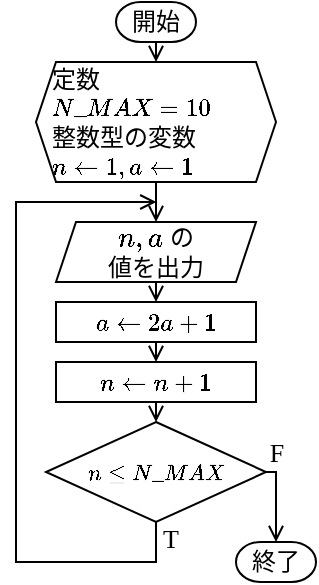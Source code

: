 <mxfile version="26.2.2">
  <diagram name="ページ1" id="Do2R8YbBjsIG0Oqwl3gb">
    <mxGraphModel dx="2214" dy="1518" grid="1" gridSize="10" guides="1" tooltips="1" connect="1" arrows="1" fold="1" page="1" pageScale="1" pageWidth="827" pageHeight="1169" math="1" shadow="0">
      <root>
        <mxCell id="0" />
        <mxCell id="1" parent="0" />
        <mxCell id="dQL6wDx0h7eH1XYwRV4I-1" style="edgeStyle=orthogonalEdgeStyle;shape=connector;rounded=0;orthogonalLoop=1;jettySize=auto;html=1;exitX=0.5;exitY=1;exitDx=0;exitDy=0;exitPerimeter=0;entryX=0.5;entryY=0;entryDx=0;entryDy=0;strokeColor=default;align=center;verticalAlign=middle;fontFamily=Helvetica;fontSize=11;fontColor=default;labelBackgroundColor=default;endArrow=open;endFill=0;" edge="1" parent="1" source="dQL6wDx0h7eH1XYwRV4I-2" target="dQL6wDx0h7eH1XYwRV4I-4">
          <mxGeometry relative="1" as="geometry" />
        </mxCell>
        <mxCell id="dQL6wDx0h7eH1XYwRV4I-2" value="開始" style="strokeWidth=1;html=1;shape=mxgraph.flowchart.terminator;whiteSpace=wrap;fontFamily=Lucida Console;fontSize=12;" vertex="1" parent="1">
          <mxGeometry x="-1340" y="-30" width="40" height="20" as="geometry" />
        </mxCell>
        <mxCell id="dQL6wDx0h7eH1XYwRV4I-53" style="edgeStyle=orthogonalEdgeStyle;shape=connector;rounded=0;orthogonalLoop=1;jettySize=auto;html=1;exitX=0.5;exitY=1;exitDx=0;exitDy=0;entryX=0.5;entryY=0;entryDx=0;entryDy=0;strokeColor=default;align=center;verticalAlign=middle;fontFamily=Helvetica;fontSize=11;fontColor=default;labelBackgroundColor=default;endArrow=open;endFill=0;" edge="1" parent="1" source="dQL6wDx0h7eH1XYwRV4I-4" target="dQL6wDx0h7eH1XYwRV4I-45">
          <mxGeometry relative="1" as="geometry" />
        </mxCell>
        <mxCell id="dQL6wDx0h7eH1XYwRV4I-4" value="&lt;font face=&quot;Lucida Console&quot;&gt;&amp;nbsp; 定数&lt;/font&gt;&lt;div&gt;&lt;font face=&quot;Lucida Console&quot;&gt;&amp;nbsp; \(N\_MAX = 10\)&lt;/font&gt;&lt;div&gt;&lt;font face=&quot;Lucida Console&quot;&gt;&amp;nbsp; 整数型の変数&lt;br&gt;&lt;/font&gt;&lt;div&gt;&lt;font face=&quot;Lucida Console&quot;&gt;&amp;nbsp; \(n \leftarrow 1, a \leftarrow 1 \)&lt;/font&gt;&lt;/div&gt;&lt;/div&gt;&lt;/div&gt;" style="shape=hexagon;perimeter=hexagonPerimeter2;whiteSpace=wrap;html=1;fixedSize=1;align=left;size=10;fontSize=12;" vertex="1" parent="1">
          <mxGeometry x="-1380" width="120" height="60" as="geometry" />
        </mxCell>
        <mxCell id="dQL6wDx0h7eH1XYwRV4I-43" value="終了" style="strokeWidth=1;html=1;shape=mxgraph.flowchart.terminator;whiteSpace=wrap;fontFamily=Lucida Console;fontSize=12;" vertex="1" parent="1">
          <mxGeometry x="-1280" y="240" width="40" height="20" as="geometry" />
        </mxCell>
        <mxCell id="dQL6wDx0h7eH1XYwRV4I-52" style="edgeStyle=orthogonalEdgeStyle;shape=connector;rounded=0;orthogonalLoop=1;jettySize=auto;html=1;exitX=0.5;exitY=1;exitDx=0;exitDy=0;entryX=0.5;entryY=0;entryDx=0;entryDy=0;strokeColor=default;align=center;verticalAlign=middle;fontFamily=Helvetica;fontSize=11;fontColor=default;labelBackgroundColor=default;endArrow=open;endFill=0;" edge="1" parent="1" source="dQL6wDx0h7eH1XYwRV4I-45" target="dQL6wDx0h7eH1XYwRV4I-46">
          <mxGeometry relative="1" as="geometry" />
        </mxCell>
        <mxCell id="dQL6wDx0h7eH1XYwRV4I-45" value="\(n, a\) の&lt;div&gt;値&lt;span style=&quot;background-color: transparent; color: light-dark(rgb(0, 0, 0), rgb(255, 255, 255));&quot;&gt;を出力&lt;/span&gt;&lt;/div&gt;" style="shape=parallelogram;perimeter=parallelogramPerimeter;whiteSpace=wrap;html=1;fixedSize=1;size=10;" vertex="1" parent="1">
          <mxGeometry x="-1370" y="80" width="100" height="30" as="geometry" />
        </mxCell>
        <mxCell id="dQL6wDx0h7eH1XYwRV4I-51" style="edgeStyle=orthogonalEdgeStyle;shape=connector;rounded=0;orthogonalLoop=1;jettySize=auto;html=1;exitX=0.5;exitY=1;exitDx=0;exitDy=0;entryX=0.5;entryY=0;entryDx=0;entryDy=0;strokeColor=default;align=center;verticalAlign=middle;fontFamily=Helvetica;fontSize=11;fontColor=default;labelBackgroundColor=default;endArrow=open;endFill=0;" edge="1" parent="1" source="dQL6wDx0h7eH1XYwRV4I-46" target="dQL6wDx0h7eH1XYwRV4I-47">
          <mxGeometry relative="1" as="geometry" />
        </mxCell>
        <mxCell id="dQL6wDx0h7eH1XYwRV4I-46" value="\(a\leftarrow 2 a + 1\)" style="rounded=0;whiteSpace=wrap;html=1;fontFamily=Lucida Console;fontSize=12;" vertex="1" parent="1">
          <mxGeometry x="-1370" y="120" width="100" height="20" as="geometry" />
        </mxCell>
        <mxCell id="dQL6wDx0h7eH1XYwRV4I-50" style="edgeStyle=orthogonalEdgeStyle;shape=connector;rounded=0;orthogonalLoop=1;jettySize=auto;html=1;exitX=0.5;exitY=1;exitDx=0;exitDy=0;entryX=0.5;entryY=0;entryDx=0;entryDy=0;strokeColor=default;align=center;verticalAlign=middle;fontFamily=Helvetica;fontSize=11;fontColor=default;labelBackgroundColor=default;endArrow=open;endFill=0;" edge="1" parent="1" source="dQL6wDx0h7eH1XYwRV4I-47" target="dQL6wDx0h7eH1XYwRV4I-48">
          <mxGeometry relative="1" as="geometry" />
        </mxCell>
        <mxCell id="dQL6wDx0h7eH1XYwRV4I-47" value="\(n\leftarrow n + 1\)" style="rounded=0;whiteSpace=wrap;html=1;fontFamily=Lucida Console;fontSize=12;" vertex="1" parent="1">
          <mxGeometry x="-1370" y="150" width="100" height="20" as="geometry" />
        </mxCell>
        <mxCell id="dQL6wDx0h7eH1XYwRV4I-54" style="edgeStyle=orthogonalEdgeStyle;shape=connector;rounded=0;orthogonalLoop=1;jettySize=auto;html=1;exitX=0.5;exitY=1;exitDx=0;exitDy=0;strokeColor=default;align=center;verticalAlign=middle;fontFamily=Helvetica;fontSize=11;fontColor=default;labelBackgroundColor=default;endArrow=open;endFill=0;" edge="1" parent="1" source="dQL6wDx0h7eH1XYwRV4I-48">
          <mxGeometry relative="1" as="geometry">
            <mxPoint x="-1319.843" y="70" as="targetPoint" />
            <Array as="points">
              <mxPoint x="-1320" y="250" />
              <mxPoint x="-1390" y="250" />
              <mxPoint x="-1390" y="70" />
            </Array>
          </mxGeometry>
        </mxCell>
        <mxCell id="dQL6wDx0h7eH1XYwRV4I-48" value="\(n \le N\_MAX\)" style="rhombus;whiteSpace=wrap;html=1;fontFamily=Lucida Console;fontSize=11;fontColor=default;labelBackgroundColor=default;" vertex="1" parent="1">
          <mxGeometry x="-1375" y="180" width="110" height="50" as="geometry" />
        </mxCell>
        <mxCell id="dQL6wDx0h7eH1XYwRV4I-49" style="edgeStyle=orthogonalEdgeStyle;shape=connector;rounded=0;orthogonalLoop=1;jettySize=auto;html=1;exitX=1;exitY=0.5;exitDx=0;exitDy=0;entryX=0.5;entryY=0;entryDx=0;entryDy=0;entryPerimeter=0;strokeColor=default;align=center;verticalAlign=middle;fontFamily=Helvetica;fontSize=11;fontColor=default;labelBackgroundColor=default;endArrow=open;endFill=0;" edge="1" parent="1" source="dQL6wDx0h7eH1XYwRV4I-48" target="dQL6wDx0h7eH1XYwRV4I-43">
          <mxGeometry relative="1" as="geometry" />
        </mxCell>
        <mxCell id="dQL6wDx0h7eH1XYwRV4I-55" value="T" style="text;html=1;align=center;verticalAlign=middle;resizable=0;points=[];autosize=1;strokeColor=none;fillColor=none;fontFamily=Lucida Console;fontSize=13;fontColor=default;labelBackgroundColor=default;" vertex="1" parent="1">
          <mxGeometry x="-1328" y="223" width="30" height="30" as="geometry" />
        </mxCell>
        <mxCell id="dQL6wDx0h7eH1XYwRV4I-58" value="F" style="text;html=1;align=center;verticalAlign=middle;resizable=0;points=[];autosize=1;strokeColor=none;fillColor=none;fontFamily=Lucida Console;fontSize=13;fontColor=default;labelBackgroundColor=default;" vertex="1" parent="1">
          <mxGeometry x="-1275" y="180" width="30" height="30" as="geometry" />
        </mxCell>
      </root>
    </mxGraphModel>
  </diagram>
</mxfile>
